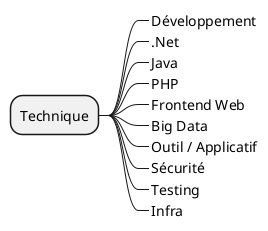 @startmindmap
* Technique
**_ Développement
**_ .Net
**_ Java
**_ PHP
**_ Frontend Web
**_ Big Data
**_ Outil / Applicatif
**_ Sécurité
**_ Testing
**_ Infra
@endmindmap
